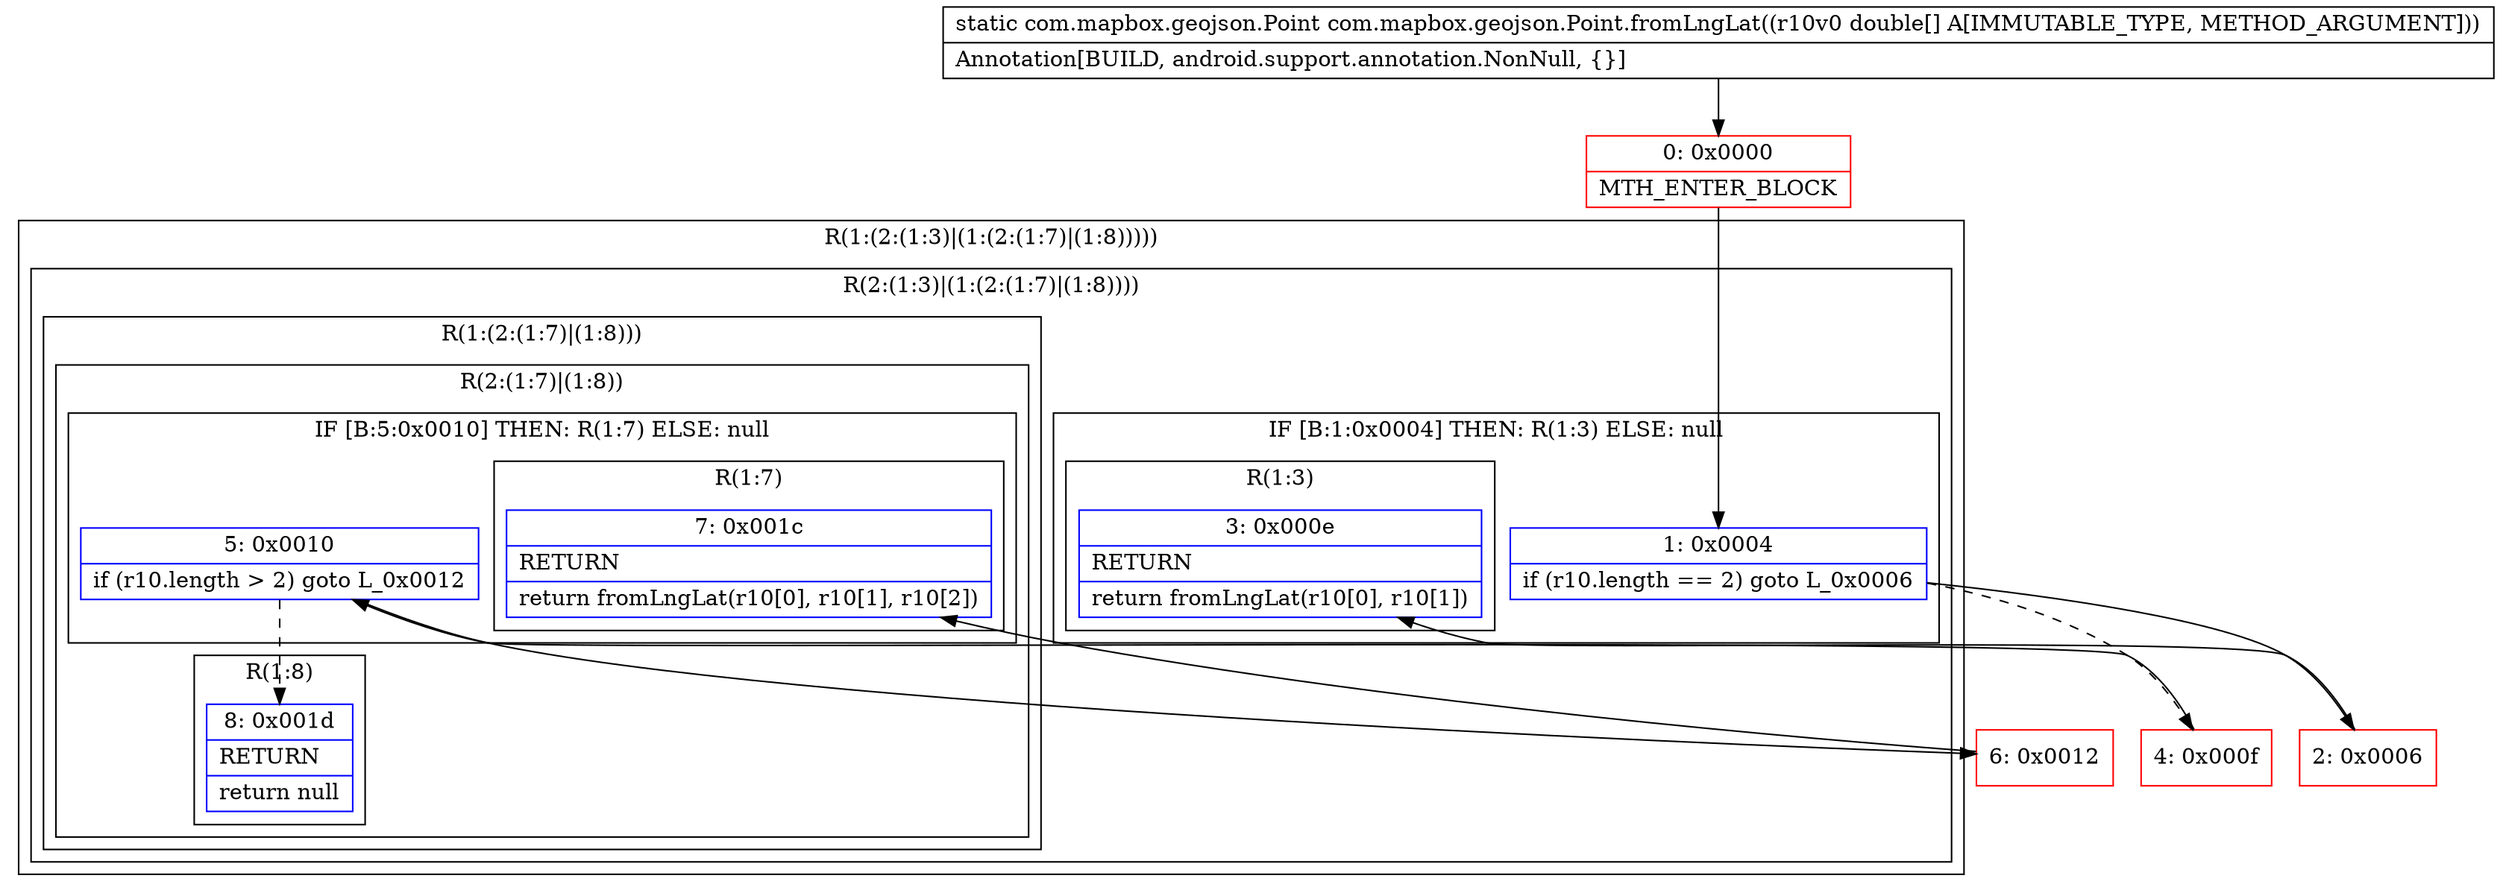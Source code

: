 digraph "CFG forcom.mapbox.geojson.Point.fromLngLat([D)Lcom\/mapbox\/geojson\/Point;" {
subgraph cluster_Region_1132195091 {
label = "R(1:(2:(1:3)|(1:(2:(1:7)|(1:8)))))";
node [shape=record,color=blue];
subgraph cluster_Region_284211555 {
label = "R(2:(1:3)|(1:(2:(1:7)|(1:8))))";
node [shape=record,color=blue];
subgraph cluster_IfRegion_1364499317 {
label = "IF [B:1:0x0004] THEN: R(1:3) ELSE: null";
node [shape=record,color=blue];
Node_1 [shape=record,label="{1\:\ 0x0004|if (r10.length == 2) goto L_0x0006\l}"];
subgraph cluster_Region_1383379934 {
label = "R(1:3)";
node [shape=record,color=blue];
Node_3 [shape=record,label="{3\:\ 0x000e|RETURN\l|return fromLngLat(r10[0], r10[1])\l}"];
}
}
subgraph cluster_Region_1325125622 {
label = "R(1:(2:(1:7)|(1:8)))";
node [shape=record,color=blue];
subgraph cluster_Region_1540709611 {
label = "R(2:(1:7)|(1:8))";
node [shape=record,color=blue];
subgraph cluster_IfRegion_783281111 {
label = "IF [B:5:0x0010] THEN: R(1:7) ELSE: null";
node [shape=record,color=blue];
Node_5 [shape=record,label="{5\:\ 0x0010|if (r10.length \> 2) goto L_0x0012\l}"];
subgraph cluster_Region_1496471455 {
label = "R(1:7)";
node [shape=record,color=blue];
Node_7 [shape=record,label="{7\:\ 0x001c|RETURN\l|return fromLngLat(r10[0], r10[1], r10[2])\l}"];
}
}
subgraph cluster_Region_1227274032 {
label = "R(1:8)";
node [shape=record,color=blue];
Node_8 [shape=record,label="{8\:\ 0x001d|RETURN\l|return null\l}"];
}
}
}
}
}
Node_0 [shape=record,color=red,label="{0\:\ 0x0000|MTH_ENTER_BLOCK\l}"];
Node_2 [shape=record,color=red,label="{2\:\ 0x0006}"];
Node_4 [shape=record,color=red,label="{4\:\ 0x000f}"];
Node_6 [shape=record,color=red,label="{6\:\ 0x0012}"];
MethodNode[shape=record,label="{static com.mapbox.geojson.Point com.mapbox.geojson.Point.fromLngLat((r10v0 double[] A[IMMUTABLE_TYPE, METHOD_ARGUMENT]))  | Annotation[BUILD, android.support.annotation.NonNull, \{\}]\l}"];
MethodNode -> Node_0;
Node_1 -> Node_2;
Node_1 -> Node_4[style=dashed];
Node_5 -> Node_6;
Node_5 -> Node_8[style=dashed];
Node_0 -> Node_1;
Node_2 -> Node_3;
Node_4 -> Node_5;
Node_6 -> Node_7;
}

